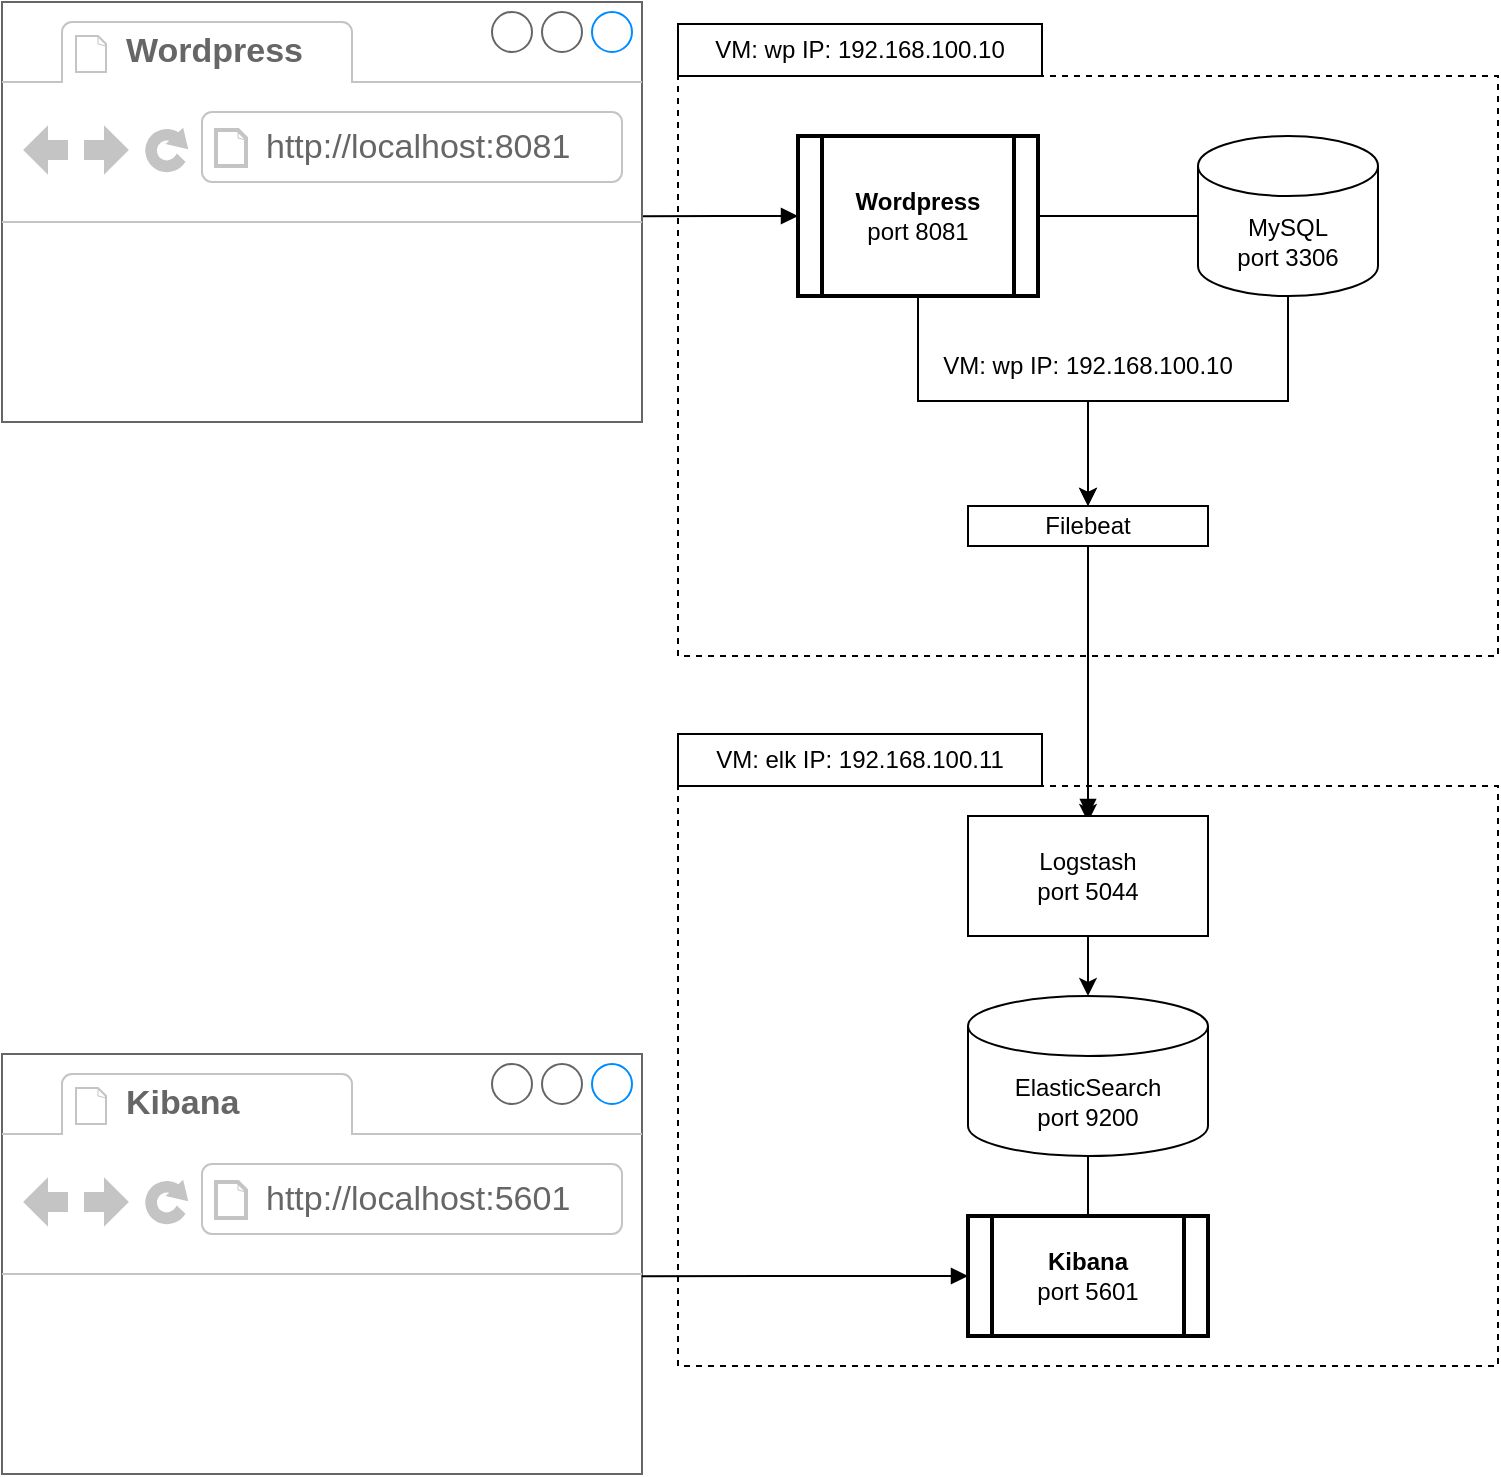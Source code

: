 <mxfile version="13.10.1" type="device"><diagram id="RhqRSZ6S5UPT8kvxCKCD" name="Page-1"><mxGraphModel dx="2000" dy="834" grid="1" gridSize="10" guides="1" tooltips="1" connect="1" arrows="1" fold="1" page="1" pageScale="1" pageWidth="827" pageHeight="1169" math="0" shadow="0"><root><mxCell id="0"/><mxCell id="1" parent="0"/><mxCell id="1FdNf44wpRgWDlb1xm53-27" value="" style="rounded=0;whiteSpace=wrap;html=1;fillColor=none;dashed=1;" vertex="1" parent="1"><mxGeometry x="378" y="471" width="410" height="290" as="geometry"/></mxCell><mxCell id="1FdNf44wpRgWDlb1xm53-9" value="VM: wp IP: 192.168.100.10" style="rounded=0;whiteSpace=wrap;html=1;fillColor=none;dashed=1;labelPosition=center;verticalLabelPosition=middle;align=center;verticalAlign=middle;" vertex="1" parent="1"><mxGeometry x="378" y="116" width="410" height="290" as="geometry"/></mxCell><mxCell id="1FdNf44wpRgWDlb1xm53-5" style="edgeStyle=orthogonalEdgeStyle;rounded=0;orthogonalLoop=1;jettySize=auto;html=1;exitX=0.5;exitY=1;exitDx=0;exitDy=0;" edge="1" parent="1" source="1FdNf44wpRgWDlb1xm53-1" target="1FdNf44wpRgWDlb1xm53-7"><mxGeometry relative="1" as="geometry"/></mxCell><mxCell id="1FdNf44wpRgWDlb1xm53-22" style="edgeStyle=orthogonalEdgeStyle;rounded=0;orthogonalLoop=1;jettySize=auto;html=1;exitX=0;exitY=0.5;exitDx=0;exitDy=0;entryX=1;entryY=0.51;entryDx=0;entryDy=0;entryPerimeter=0;strokeWidth=1;startArrow=block;startFill=1;endArrow=none;endFill=0;" edge="1" parent="1" source="1FdNf44wpRgWDlb1xm53-1" target="1FdNf44wpRgWDlb1xm53-19"><mxGeometry relative="1" as="geometry"/></mxCell><mxCell id="1FdNf44wpRgWDlb1xm53-1" value="&lt;b&gt;Wordpress&lt;/b&gt;&lt;br&gt;port 8081" style="shape=process;whiteSpace=wrap;html=1;backgroundOutline=1;strokeWidth=2;" vertex="1" parent="1"><mxGeometry x="438" y="146" width="120" height="80" as="geometry"/></mxCell><mxCell id="1FdNf44wpRgWDlb1xm53-10" style="edgeStyle=orthogonalEdgeStyle;rounded=0;orthogonalLoop=1;jettySize=auto;html=1;exitX=0.5;exitY=1;exitDx=0;exitDy=0;exitPerimeter=0;entryX=0.5;entryY=0;entryDx=0;entryDy=0;" edge="1" parent="1" source="1FdNf44wpRgWDlb1xm53-2" target="1FdNf44wpRgWDlb1xm53-7"><mxGeometry relative="1" as="geometry"/></mxCell><mxCell id="1FdNf44wpRgWDlb1xm53-2" value="MySQL&lt;br&gt;port 3306" style="shape=cylinder3;whiteSpace=wrap;html=1;boundedLbl=1;backgroundOutline=1;size=15;" vertex="1" parent="1"><mxGeometry x="638" y="146" width="90" height="80" as="geometry"/></mxCell><mxCell id="1FdNf44wpRgWDlb1xm53-3" value="" style="endArrow=none;html=1;exitX=1;exitY=0.5;exitDx=0;exitDy=0;entryX=0;entryY=0.5;entryDx=0;entryDy=0;entryPerimeter=0;strokeWidth=1;endFill=0;" edge="1" parent="1" source="1FdNf44wpRgWDlb1xm53-1" target="1FdNf44wpRgWDlb1xm53-2"><mxGeometry width="50" height="50" relative="1" as="geometry"><mxPoint x="658" y="406" as="sourcePoint"/><mxPoint x="708" y="356" as="targetPoint"/></mxGeometry></mxCell><mxCell id="1FdNf44wpRgWDlb1xm53-7" value="Filebeat" style="rounded=0;whiteSpace=wrap;html=1;" vertex="1" parent="1"><mxGeometry x="523" y="331" width="120" height="20" as="geometry"/></mxCell><mxCell id="1FdNf44wpRgWDlb1xm53-12" value="" style="endArrow=classic;html=1;exitX=0.5;exitY=1;exitDx=0;exitDy=0;" edge="1" parent="1" source="1FdNf44wpRgWDlb1xm53-7"><mxGeometry width="50" height="50" relative="1" as="geometry"><mxPoint x="658" y="406" as="sourcePoint"/><mxPoint x="583" y="489" as="targetPoint"/></mxGeometry></mxCell><mxCell id="1FdNf44wpRgWDlb1xm53-18" style="edgeStyle=orthogonalEdgeStyle;rounded=0;orthogonalLoop=1;jettySize=auto;html=1;exitX=0.5;exitY=0;exitDx=0;exitDy=0;entryX=0.5;entryY=1;entryDx=0;entryDy=0;entryPerimeter=0;strokeWidth=1;endArrow=none;endFill=0;" edge="1" parent="1" source="1FdNf44wpRgWDlb1xm53-13" target="1FdNf44wpRgWDlb1xm53-16"><mxGeometry relative="1" as="geometry"/></mxCell><mxCell id="1FdNf44wpRgWDlb1xm53-13" value="&lt;b&gt;Kibana&lt;/b&gt;&lt;br&gt;port 5601" style="shape=process;whiteSpace=wrap;html=1;backgroundOutline=1;strokeWidth=2;" vertex="1" parent="1"><mxGeometry x="523" y="686" width="120" height="60" as="geometry"/></mxCell><mxCell id="1FdNf44wpRgWDlb1xm53-17" style="edgeStyle=orthogonalEdgeStyle;rounded=0;orthogonalLoop=1;jettySize=auto;html=1;exitX=0.5;exitY=1;exitDx=0;exitDy=0;entryX=0.5;entryY=0;entryDx=0;entryDy=0;entryPerimeter=0;strokeWidth=1;" edge="1" parent="1" source="1FdNf44wpRgWDlb1xm53-14" target="1FdNf44wpRgWDlb1xm53-16"><mxGeometry relative="1" as="geometry"/></mxCell><mxCell id="1FdNf44wpRgWDlb1xm53-28" value="" style="edgeStyle=orthogonalEdgeStyle;rounded=0;orthogonalLoop=1;jettySize=auto;html=1;startArrow=block;startFill=1;endArrow=none;endFill=0;strokeWidth=1;exitX=0.5;exitY=0;exitDx=0;exitDy=0;" edge="1" parent="1" source="1FdNf44wpRgWDlb1xm53-14" target="1FdNf44wpRgWDlb1xm53-9"><mxGeometry relative="1" as="geometry"/></mxCell><mxCell id="1FdNf44wpRgWDlb1xm53-14" value="Logstash&lt;br&gt;port 5044" style="rounded=0;whiteSpace=wrap;html=1;" vertex="1" parent="1"><mxGeometry x="523" y="486" width="120" height="60" as="geometry"/></mxCell><mxCell id="1FdNf44wpRgWDlb1xm53-16" value="ElasticSearch&lt;br&gt;port 9200" style="shape=cylinder3;whiteSpace=wrap;html=1;boundedLbl=1;backgroundOutline=1;size=15;fillColor=#ffffff;" vertex="1" parent="1"><mxGeometry x="523" y="576" width="120" height="80" as="geometry"/></mxCell><mxCell id="1FdNf44wpRgWDlb1xm53-19" value="" style="strokeWidth=1;shadow=0;dashed=0;align=center;html=1;shape=mxgraph.mockup.containers.browserWindow;rSize=0;strokeColor=#666666;strokeColor2=#008cff;strokeColor3=#c4c4c4;mainText=,;recursiveResize=0;fillColor=#ffffff;" vertex="1" parent="1"><mxGeometry x="40" y="79" width="320" height="210" as="geometry"/></mxCell><mxCell id="1FdNf44wpRgWDlb1xm53-20" value="&lt;b&gt;Wordpress&lt;/b&gt;" style="strokeWidth=1;shadow=0;dashed=0;align=center;html=1;shape=mxgraph.mockup.containers.anchor;fontSize=17;fontColor=#666666;align=left;" vertex="1" parent="1FdNf44wpRgWDlb1xm53-19"><mxGeometry x="60" y="12" width="110" height="26" as="geometry"/></mxCell><mxCell id="1FdNf44wpRgWDlb1xm53-21" value="http://localhost:8081" style="strokeWidth=1;shadow=0;dashed=0;align=center;html=1;shape=mxgraph.mockup.containers.anchor;rSize=0;fontSize=17;fontColor=#666666;align=left;" vertex="1" parent="1FdNf44wpRgWDlb1xm53-19"><mxGeometry x="130" y="60" width="250" height="26" as="geometry"/></mxCell><mxCell id="1FdNf44wpRgWDlb1xm53-23" value="" style="strokeWidth=1;shadow=0;dashed=0;align=center;html=1;shape=mxgraph.mockup.containers.browserWindow;rSize=0;strokeColor=#666666;strokeColor2=#008cff;strokeColor3=#c4c4c4;mainText=,;recursiveResize=0;fillColor=#ffffff;" vertex="1" parent="1"><mxGeometry x="40" y="605" width="320" height="210" as="geometry"/></mxCell><mxCell id="1FdNf44wpRgWDlb1xm53-24" value="&lt;b&gt;Kibana&lt;/b&gt;" style="strokeWidth=1;shadow=0;dashed=0;align=center;html=1;shape=mxgraph.mockup.containers.anchor;fontSize=17;fontColor=#666666;align=left;" vertex="1" parent="1FdNf44wpRgWDlb1xm53-23"><mxGeometry x="60" y="12" width="110" height="26" as="geometry"/></mxCell><mxCell id="1FdNf44wpRgWDlb1xm53-25" value="http://localhost:5601" style="strokeWidth=1;shadow=0;dashed=0;align=center;html=1;shape=mxgraph.mockup.containers.anchor;rSize=0;fontSize=17;fontColor=#666666;align=left;" vertex="1" parent="1FdNf44wpRgWDlb1xm53-23"><mxGeometry x="130" y="60" width="250" height="26" as="geometry"/></mxCell><mxCell id="1FdNf44wpRgWDlb1xm53-26" style="edgeStyle=orthogonalEdgeStyle;rounded=0;orthogonalLoop=1;jettySize=auto;html=1;exitX=0;exitY=0.5;exitDx=0;exitDy=0;entryX=1;entryY=0.529;entryDx=0;entryDy=0;entryPerimeter=0;strokeWidth=1;startArrow=block;startFill=1;endArrow=none;endFill=0;" edge="1" parent="1" source="1FdNf44wpRgWDlb1xm53-13" target="1FdNf44wpRgWDlb1xm53-23"><mxGeometry relative="1" as="geometry"><mxPoint x="478" y="560.45" as="sourcePoint"/><mxPoint x="400" y="597.55" as="targetPoint"/></mxGeometry></mxCell><mxCell id="1FdNf44wpRgWDlb1xm53-29" value="&lt;span&gt;VM: wp IP: 192.168.100.10&lt;/span&gt;" style="rounded=0;whiteSpace=wrap;html=1;strokeWidth=1;fillColor=#ffffff;" vertex="1" parent="1"><mxGeometry x="378" y="90" width="182" height="26" as="geometry"/></mxCell><mxCell id="1FdNf44wpRgWDlb1xm53-30" value="&lt;span&gt;VM: elk IP: 192.168.100.11&lt;/span&gt;" style="rounded=0;whiteSpace=wrap;html=1;strokeWidth=1;fillColor=#ffffff;" vertex="1" parent="1"><mxGeometry x="378" y="445" width="182" height="26" as="geometry"/></mxCell></root></mxGraphModel></diagram></mxfile>